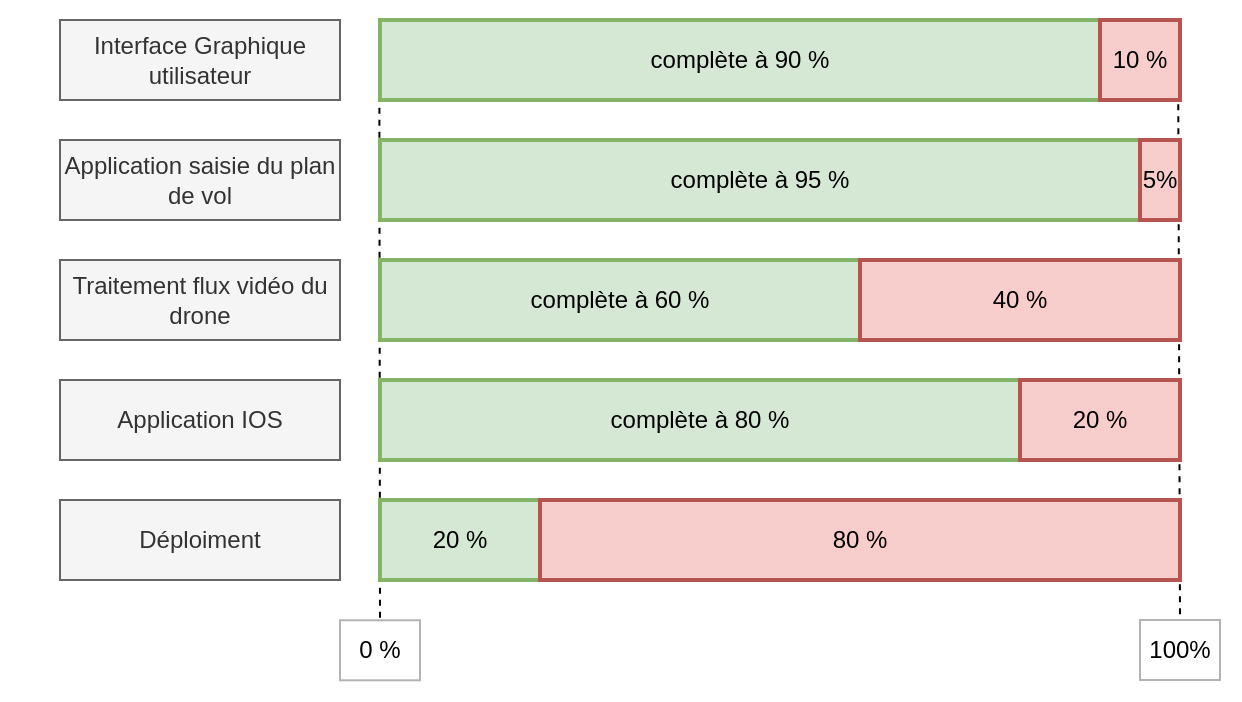 <mxfile version="10.6.3" type="device"><diagram id="ugr-GSUD6xDsSVBNsBxR" name="Page-1"><mxGraphModel dx="797" dy="505" grid="1" gridSize="10" guides="1" tooltips="1" connect="1" arrows="1" fold="1" page="1" pageScale="1" pageWidth="827" pageHeight="1169" math="0" shadow="0"><root><mxCell id="0"/><mxCell id="1" parent="0"/><mxCell id="HpP97U17_tXAW3MlDbwm-30" value="" style="rounded=0;whiteSpace=wrap;html=1;strokeColor=none;strokeWidth=1;fillColor=none;" vertex="1" parent="1"><mxGeometry x="90" y="390" width="620" height="350" as="geometry"/></mxCell><mxCell id="HpP97U17_tXAW3MlDbwm-19" value="" style="endArrow=none;dashed=1;html=1;exitX=0.975;exitY=0.004;exitDx=0;exitDy=0;exitPerimeter=0;" edge="1" parent="1" source="HpP97U17_tXAW3MlDbwm-4"><mxGeometry width="50" height="50" relative="1" as="geometry"><mxPoint x="680" y="380" as="sourcePoint"/><mxPoint x="680" y="700" as="targetPoint"/></mxGeometry></mxCell><mxCell id="HpP97U17_tXAW3MlDbwm-18" value="" style="endArrow=none;dashed=1;html=1;exitX=-0.001;exitY=0.046;exitDx=0;exitDy=0;exitPerimeter=0;" edge="1" parent="1" source="HpP97U17_tXAW3MlDbwm-3"><mxGeometry width="50" height="50" relative="1" as="geometry"><mxPoint x="280" y="380" as="sourcePoint"/><mxPoint x="280" y="700" as="targetPoint"/></mxGeometry></mxCell><mxCell id="HpP97U17_tXAW3MlDbwm-3" value="complète à 90 %&lt;br&gt;" style="rounded=0;whiteSpace=wrap;html=1;fillColor=#d5e8d4;strokeColor=#82b366;strokeWidth=2;" vertex="1" parent="1"><mxGeometry x="280" y="400" width="360" height="40" as="geometry"/></mxCell><mxCell id="HpP97U17_tXAW3MlDbwm-4" value="10&amp;nbsp;%" style="rounded=0;whiteSpace=wrap;html=1;fillColor=#f8cecc;strokeColor=#b85450;strokeWidth=2;" vertex="1" parent="1"><mxGeometry x="640" y="400" width="40" height="40" as="geometry"/></mxCell><mxCell id="HpP97U17_tXAW3MlDbwm-5" value="Interface Graphique utilisateur&lt;br&gt;" style="text;html=1;align=center;verticalAlign=middle;whiteSpace=wrap;rounded=0;fillColor=#f5f5f5;strokeColor=#666666;fontColor=#333333;" vertex="1" parent="1"><mxGeometry x="120" y="400" width="140" height="40" as="geometry"/></mxCell><mxCell id="HpP97U17_tXAW3MlDbwm-6" value="Application saisie du plan de vol&lt;br&gt;" style="text;html=1;align=center;verticalAlign=middle;whiteSpace=wrap;rounded=0;fillColor=#f5f5f5;strokeColor=#666666;fontColor=#333333;" vertex="1" parent="1"><mxGeometry x="120" y="460" width="140" height="40" as="geometry"/></mxCell><mxCell id="HpP97U17_tXAW3MlDbwm-7" value="complète à 95 %&lt;br&gt;" style="rounded=0;whiteSpace=wrap;html=1;fillColor=#d5e8d4;strokeColor=#82b366;strokeWidth=2;" vertex="1" parent="1"><mxGeometry x="280" y="460" width="380" height="40" as="geometry"/></mxCell><mxCell id="HpP97U17_tXAW3MlDbwm-8" value="5%" style="rounded=0;whiteSpace=wrap;html=1;fillColor=#f8cecc;strokeColor=#b85450;strokeWidth=2;" vertex="1" parent="1"><mxGeometry x="660" y="460" width="20" height="40" as="geometry"/></mxCell><mxCell id="HpP97U17_tXAW3MlDbwm-9" value="Traitement flux vidéo du drone" style="text;html=1;align=center;verticalAlign=middle;whiteSpace=wrap;rounded=0;fillColor=#f5f5f5;strokeColor=#666666;fontColor=#333333;" vertex="1" parent="1"><mxGeometry x="120" y="520" width="140" height="40" as="geometry"/></mxCell><mxCell id="HpP97U17_tXAW3MlDbwm-10" value="complète à 60 %&lt;br&gt;" style="rounded=0;whiteSpace=wrap;html=1;fillColor=#d5e8d4;strokeColor=#82b366;strokeWidth=2;" vertex="1" parent="1"><mxGeometry x="280" y="520" width="240" height="40" as="geometry"/></mxCell><mxCell id="HpP97U17_tXAW3MlDbwm-11" value="40 %" style="rounded=0;whiteSpace=wrap;html=1;fillColor=#f8cecc;strokeColor=#b85450;strokeWidth=2;" vertex="1" parent="1"><mxGeometry x="520" y="520" width="160" height="40" as="geometry"/></mxCell><mxCell id="HpP97U17_tXAW3MlDbwm-12" value="Application IOS" style="text;html=1;align=center;verticalAlign=middle;whiteSpace=wrap;rounded=0;fillColor=#f5f5f5;strokeColor=#666666;fontColor=#333333;" vertex="1" parent="1"><mxGeometry x="120" y="580" width="140" height="40" as="geometry"/></mxCell><mxCell id="HpP97U17_tXAW3MlDbwm-13" value="complète à 80 %&lt;br&gt;" style="rounded=0;whiteSpace=wrap;html=1;fillColor=#d5e8d4;strokeColor=#82b366;strokeWidth=2;" vertex="1" parent="1"><mxGeometry x="280" y="580" width="320" height="40" as="geometry"/></mxCell><mxCell id="HpP97U17_tXAW3MlDbwm-14" value="20 %" style="rounded=0;whiteSpace=wrap;html=1;fillColor=#f8cecc;strokeColor=#b85450;strokeWidth=2;" vertex="1" parent="1"><mxGeometry x="600" y="580" width="80" height="40" as="geometry"/></mxCell><mxCell id="HpP97U17_tXAW3MlDbwm-15" value="Déploiment" style="text;html=1;align=center;verticalAlign=middle;whiteSpace=wrap;rounded=0;fillColor=#f5f5f5;strokeColor=#666666;fontColor=#333333;" vertex="1" parent="1"><mxGeometry x="120" y="640" width="140" height="40" as="geometry"/></mxCell><mxCell id="HpP97U17_tXAW3MlDbwm-16" value="&lt;div style=&quot;text-align: center&quot;&gt;&lt;span&gt;20 %&lt;/span&gt;&lt;/div&gt;" style="rounded=0;whiteSpace=wrap;html=1;fillColor=#d5e8d4;strokeColor=#82b366;strokeWidth=2;" vertex="1" parent="1"><mxGeometry x="280" y="640" width="80" height="40" as="geometry"/></mxCell><mxCell id="HpP97U17_tXAW3MlDbwm-17" value="80 %" style="rounded=0;whiteSpace=wrap;html=1;fillColor=#f8cecc;strokeColor=#b85450;strokeWidth=2;" vertex="1" parent="1"><mxGeometry x="360" y="640" width="320" height="40" as="geometry"/></mxCell><mxCell id="HpP97U17_tXAW3MlDbwm-26" value="0 %" style="rounded=0;whiteSpace=wrap;html=1;strokeWidth=1;fillColor=none;strokeColor=#B3B3B3;" vertex="1" parent="1"><mxGeometry x="260" y="700.143" width="40" height="30" as="geometry"/></mxCell><mxCell id="HpP97U17_tXAW3MlDbwm-27" value="100%" style="rounded=0;whiteSpace=wrap;html=1;strokeWidth=1;fillColor=none;strokeColor=#B3B3B3;" vertex="1" parent="1"><mxGeometry x="660" y="700" width="40" height="30" as="geometry"/></mxCell></root></mxGraphModel></diagram></mxfile>